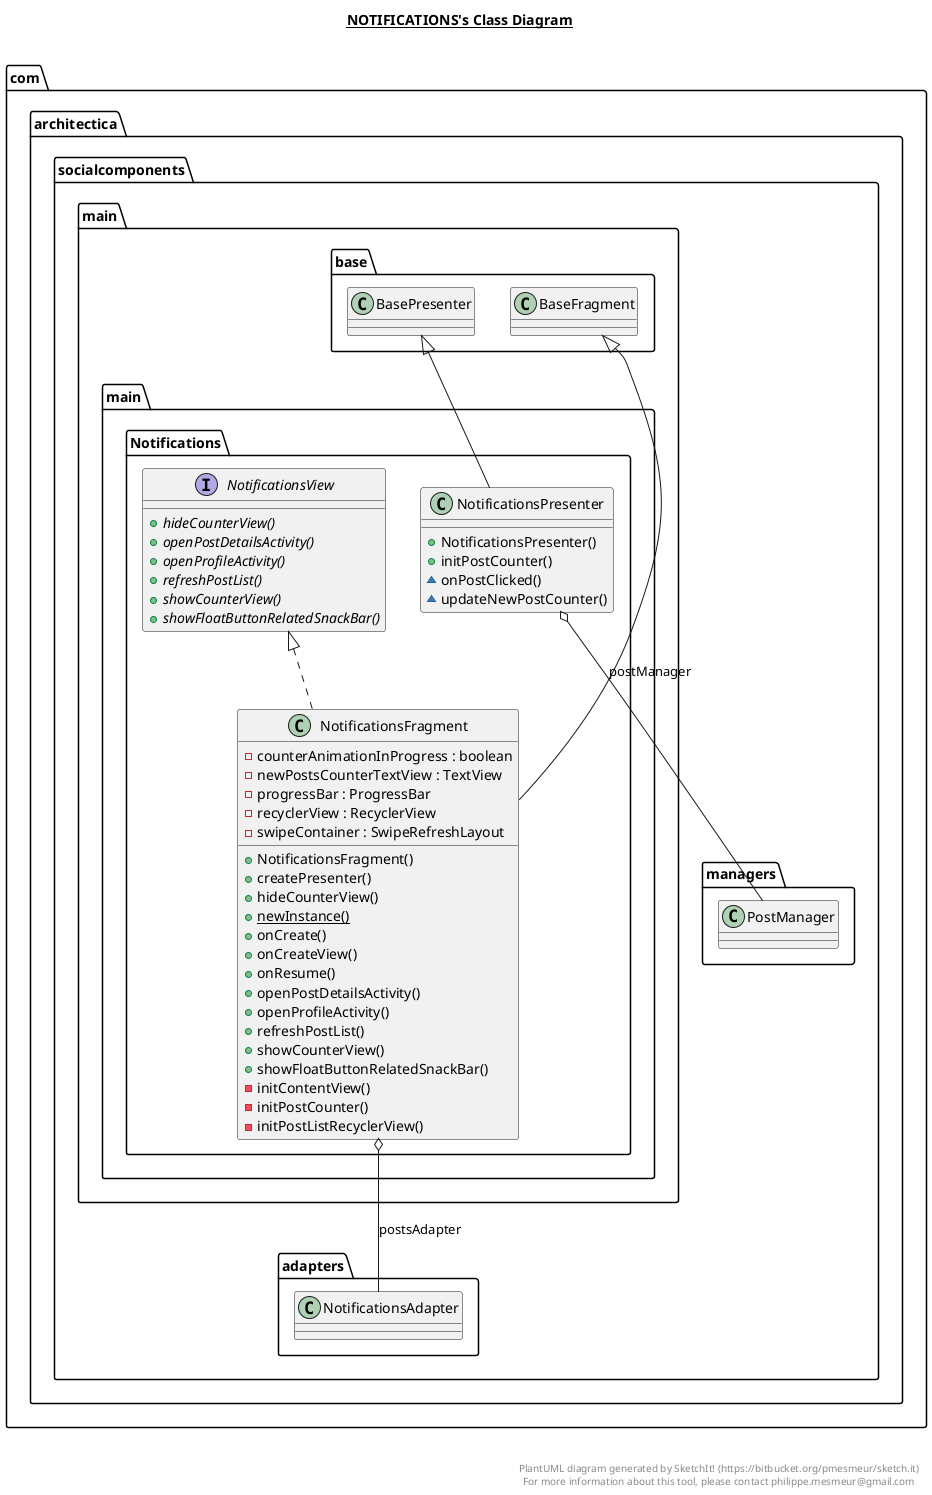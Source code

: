 @startuml

title __NOTIFICATIONS's Class Diagram__\n

  namespace com.architectica.socialcomponents {
    namespace main.main {
      namespace Notifications {
        class com.architectica.socialcomponents.main.main.Notifications.NotificationsFragment {
            - counterAnimationInProgress : boolean
            - newPostsCounterTextView : TextView
            - progressBar : ProgressBar
            - recyclerView : RecyclerView
            - swipeContainer : SwipeRefreshLayout
            + NotificationsFragment()
            + createPresenter()
            + hideCounterView()
            {static} + newInstance()
            + onCreate()
            + onCreateView()
            + onResume()
            + openPostDetailsActivity()
            + openProfileActivity()
            + refreshPostList()
            + showCounterView()
            + showFloatButtonRelatedSnackBar()
            - initContentView()
            - initPostCounter()
            - initPostListRecyclerView()
        }
      }
    }
  }
  

  namespace com.architectica.socialcomponents {
    namespace main.main {
      namespace Notifications {
        class com.architectica.socialcomponents.main.main.Notifications.NotificationsPresenter {
            + NotificationsPresenter()
            + initPostCounter()
            ~ onPostClicked()
            ~ updateNewPostCounter()
        }
      }
    }
  }
  

  namespace com.architectica.socialcomponents {
    namespace main.main {
      namespace Notifications {
        interface com.architectica.socialcomponents.main.main.Notifications.NotificationsView {
            {abstract} + hideCounterView()
            {abstract} + openPostDetailsActivity()
            {abstract} + openProfileActivity()
            {abstract} + refreshPostList()
            {abstract} + showCounterView()
            {abstract} + showFloatButtonRelatedSnackBar()
        }
      }
    }
  }
  

  com.architectica.socialcomponents.main.main.Notifications.NotificationsFragment .up.|> com.architectica.socialcomponents.main.main.Notifications.NotificationsView
  com.architectica.socialcomponents.main.main.Notifications.NotificationsFragment -up-|> com.architectica.socialcomponents.main.base.BaseFragment
  com.architectica.socialcomponents.main.main.Notifications.NotificationsFragment o-- com.architectica.socialcomponents.adapters.NotificationsAdapter : postsAdapter
  com.architectica.socialcomponents.main.main.Notifications.NotificationsPresenter -up-|> com.architectica.socialcomponents.main.base.BasePresenter
  com.architectica.socialcomponents.main.main.Notifications.NotificationsPresenter o-- com.architectica.socialcomponents.managers.PostManager : postManager


right footer


PlantUML diagram generated by SketchIt! (https://bitbucket.org/pmesmeur/sketch.it)
For more information about this tool, please contact philippe.mesmeur@gmail.com
endfooter

@enduml
